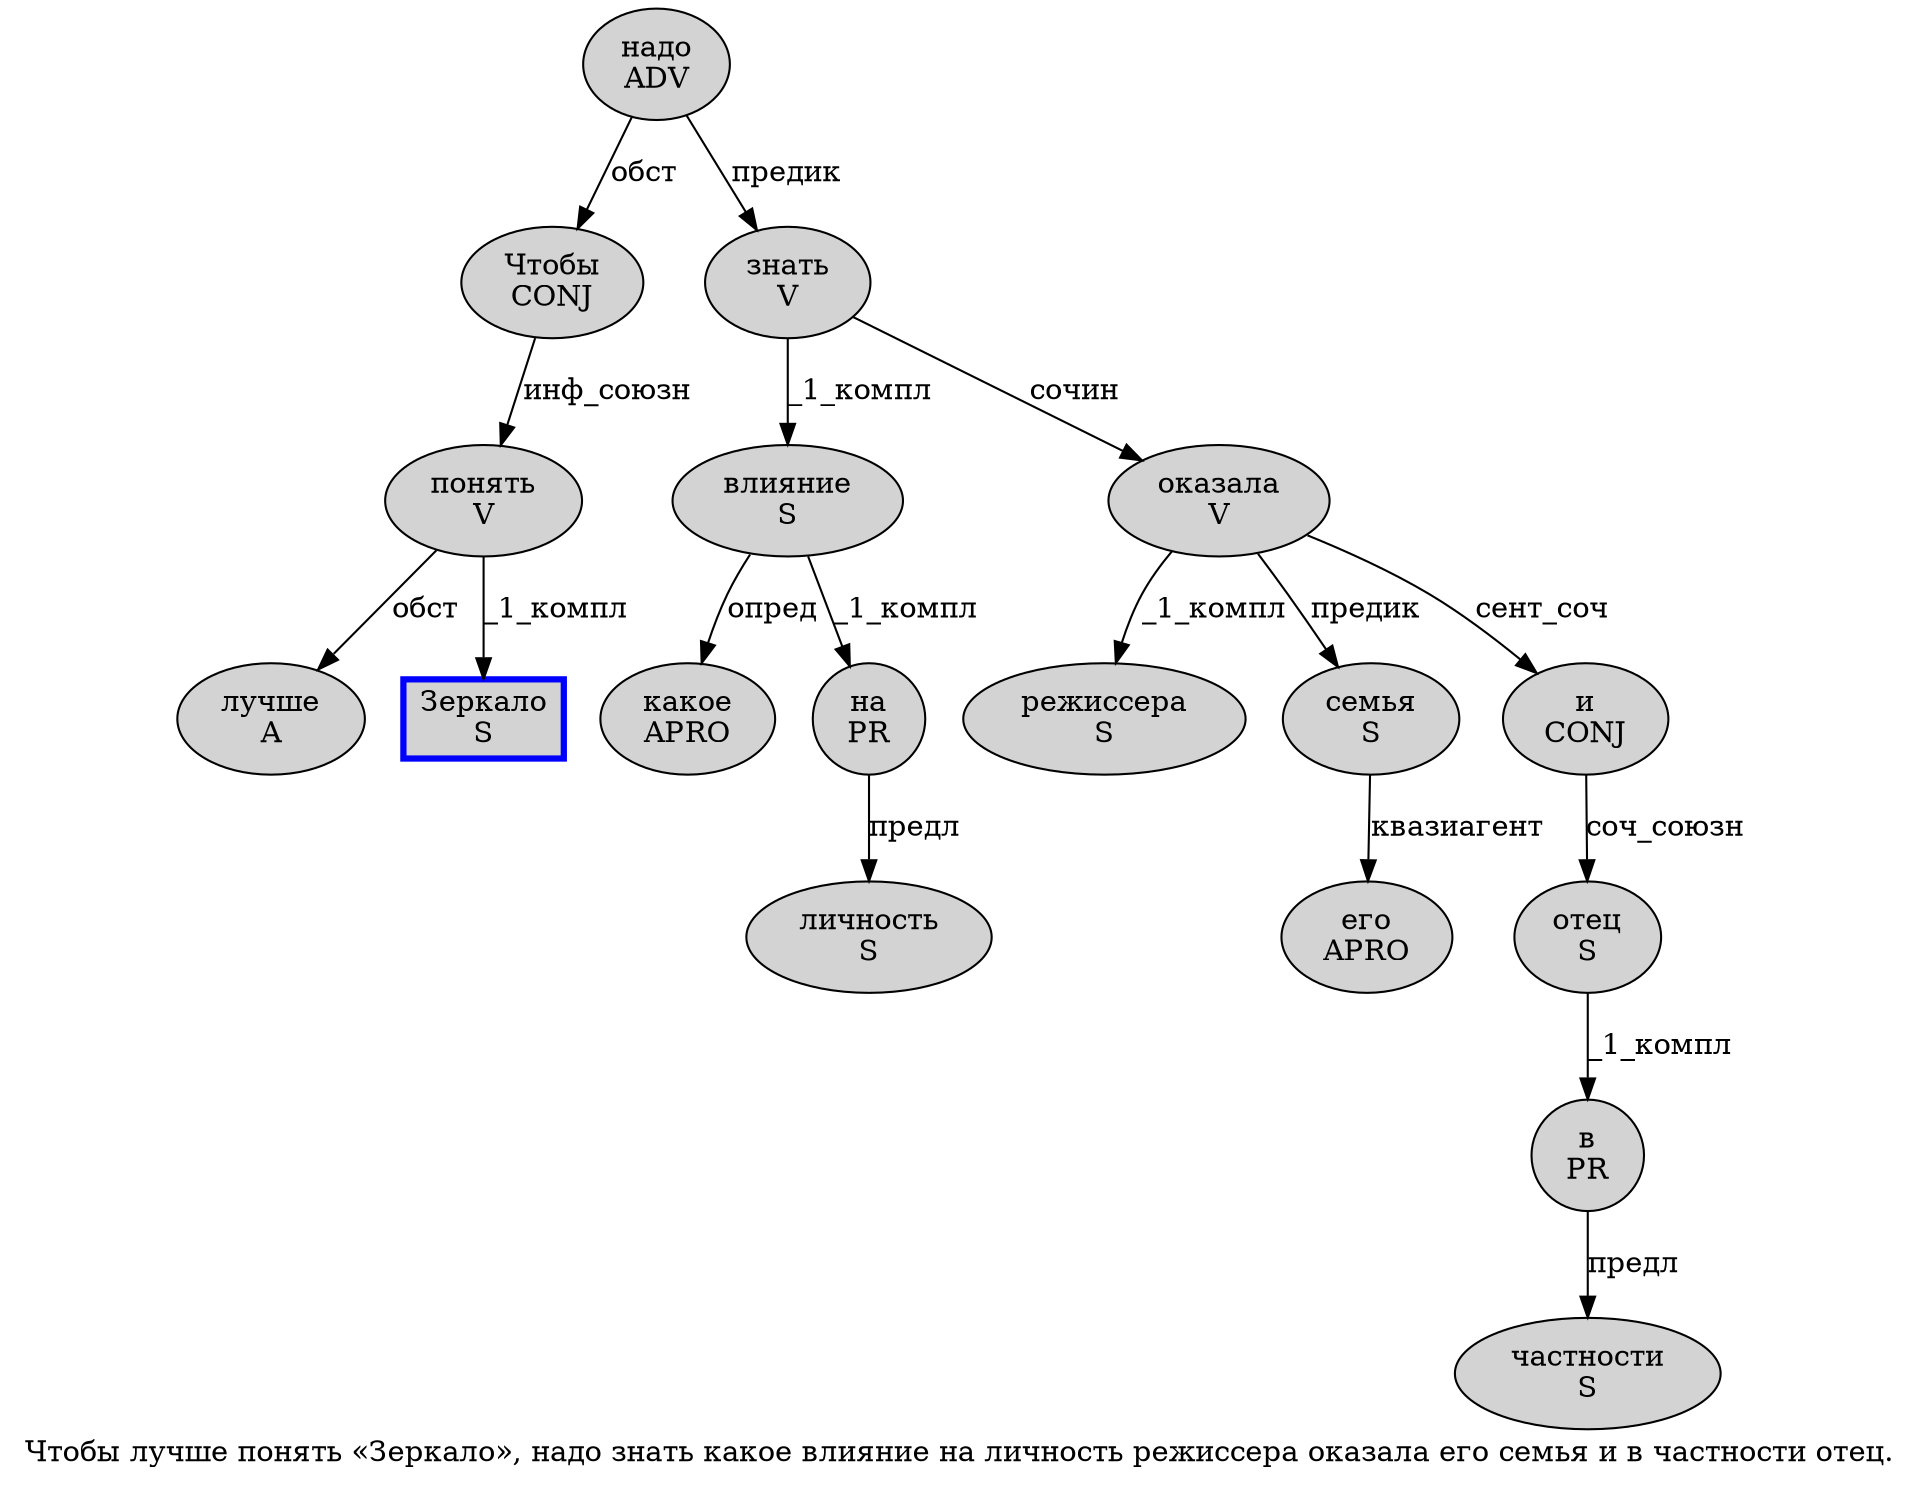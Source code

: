 digraph SENTENCE_2126 {
	graph [label="Чтобы лучше понять «Зеркало», надо знать какое влияние на личность режиссера оказала его семья и в частности отец."]
	node [style=filled]
		0 [label="Чтобы
CONJ" color="" fillcolor=lightgray penwidth=1 shape=ellipse]
		1 [label="лучше
A" color="" fillcolor=lightgray penwidth=1 shape=ellipse]
		2 [label="понять
V" color="" fillcolor=lightgray penwidth=1 shape=ellipse]
		4 [label="Зеркало
S" color=blue fillcolor=lightgray penwidth=3 shape=box]
		7 [label="надо
ADV" color="" fillcolor=lightgray penwidth=1 shape=ellipse]
		8 [label="знать
V" color="" fillcolor=lightgray penwidth=1 shape=ellipse]
		9 [label="какое
APRO" color="" fillcolor=lightgray penwidth=1 shape=ellipse]
		10 [label="влияние
S" color="" fillcolor=lightgray penwidth=1 shape=ellipse]
		11 [label="на
PR" color="" fillcolor=lightgray penwidth=1 shape=ellipse]
		12 [label="личность
S" color="" fillcolor=lightgray penwidth=1 shape=ellipse]
		13 [label="режиссера
S" color="" fillcolor=lightgray penwidth=1 shape=ellipse]
		14 [label="оказала
V" color="" fillcolor=lightgray penwidth=1 shape=ellipse]
		15 [label="его
APRO" color="" fillcolor=lightgray penwidth=1 shape=ellipse]
		16 [label="семья
S" color="" fillcolor=lightgray penwidth=1 shape=ellipse]
		17 [label="и
CONJ" color="" fillcolor=lightgray penwidth=1 shape=ellipse]
		18 [label="в
PR" color="" fillcolor=lightgray penwidth=1 shape=ellipse]
		19 [label="частности
S" color="" fillcolor=lightgray penwidth=1 shape=ellipse]
		20 [label="отец
S" color="" fillcolor=lightgray penwidth=1 shape=ellipse]
			10 -> 9 [label="опред"]
			10 -> 11 [label="_1_компл"]
			11 -> 12 [label="предл"]
			20 -> 18 [label="_1_компл"]
			17 -> 20 [label="соч_союзн"]
			7 -> 0 [label="обст"]
			7 -> 8 [label="предик"]
			0 -> 2 [label="инф_союзн"]
			14 -> 13 [label="_1_компл"]
			14 -> 16 [label="предик"]
			14 -> 17 [label="сент_соч"]
			18 -> 19 [label="предл"]
			8 -> 10 [label="_1_компл"]
			8 -> 14 [label="сочин"]
			16 -> 15 [label="квазиагент"]
			2 -> 1 [label="обст"]
			2 -> 4 [label="_1_компл"]
}